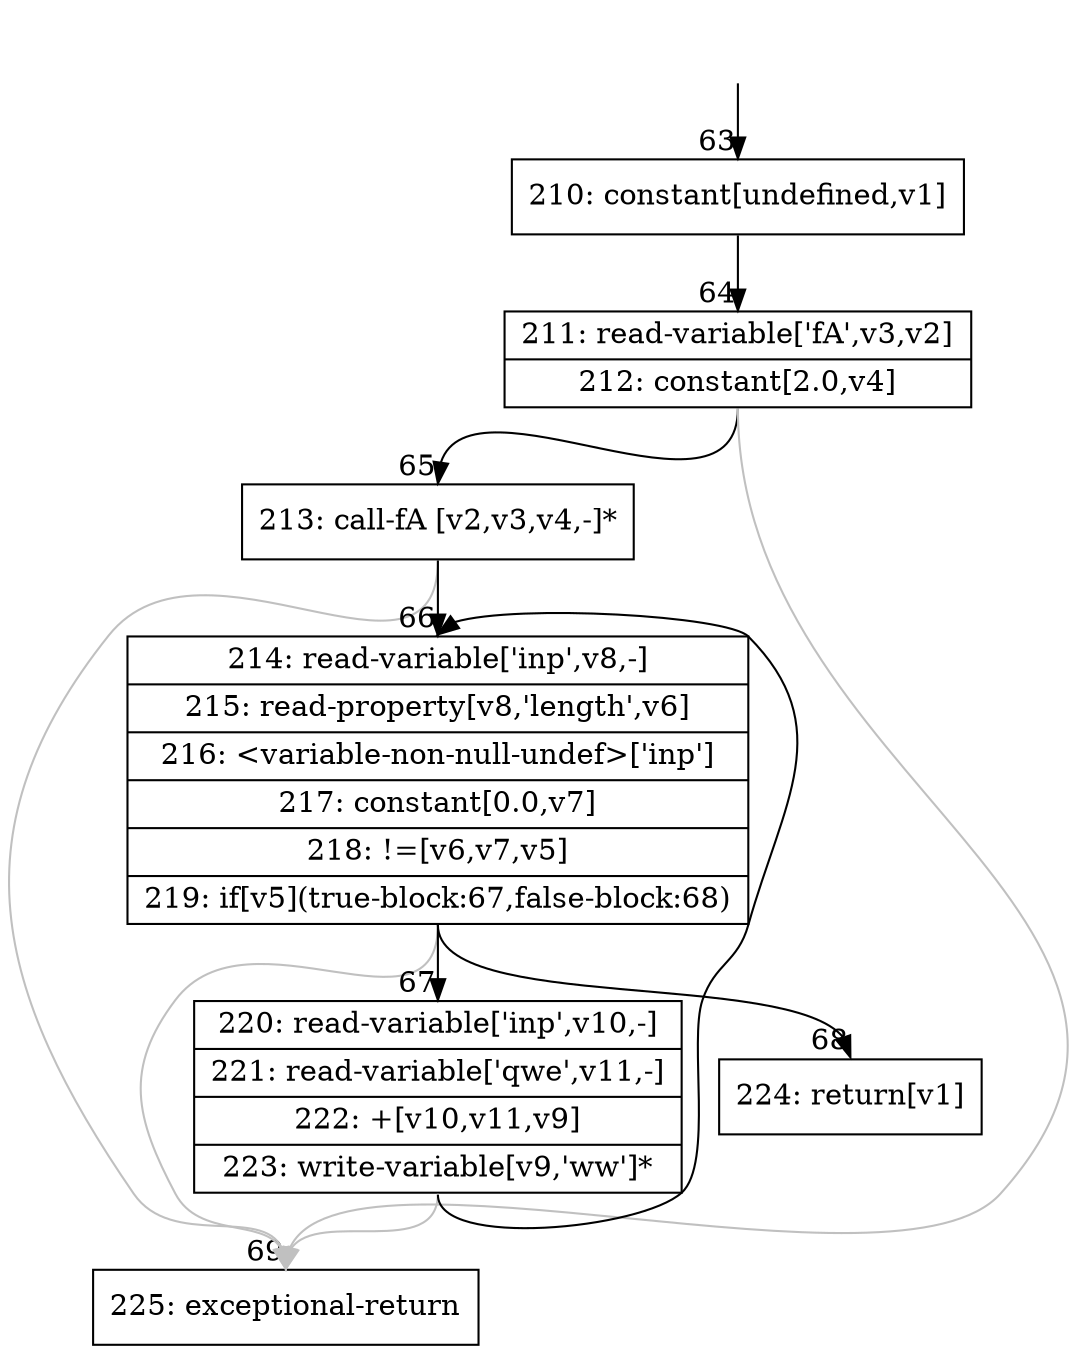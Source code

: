 digraph {
rankdir="TD"
BB_entry5[shape=none,label=""];
BB_entry5 -> BB63 [tailport=s, headport=n, headlabel="    63"]
BB63 [shape=record label="{210: constant[undefined,v1]}" ] 
BB63 -> BB64 [tailport=s, headport=n, headlabel="      64"]
BB64 [shape=record label="{211: read-variable['fA',v3,v2]|212: constant[2.0,v4]}" ] 
BB64 -> BB65 [tailport=s, headport=n, headlabel="      65"]
BB64 -> BB69 [tailport=s, headport=n, color=gray, headlabel="      69"]
BB65 [shape=record label="{213: call-fA [v2,v3,v4,-]*}" ] 
BB65 -> BB66 [tailport=s, headport=n, headlabel="      66"]
BB65 -> BB69 [tailport=s, headport=n, color=gray]
BB66 [shape=record label="{214: read-variable['inp',v8,-]|215: read-property[v8,'length',v6]|216: \<variable-non-null-undef\>['inp']|217: constant[0.0,v7]|218: !=[v6,v7,v5]|219: if[v5](true-block:67,false-block:68)}" ] 
BB66 -> BB67 [tailport=s, headport=n, headlabel="      67"]
BB66 -> BB68 [tailport=s, headport=n, headlabel="      68"]
BB66 -> BB69 [tailport=s, headport=n, color=gray]
BB67 [shape=record label="{220: read-variable['inp',v10,-]|221: read-variable['qwe',v11,-]|222: +[v10,v11,v9]|223: write-variable[v9,'ww']*}" ] 
BB67 -> BB66 [tailport=s, headport=n]
BB67 -> BB69 [tailport=s, headport=n, color=gray]
BB68 [shape=record label="{224: return[v1]}" ] 
BB69 [shape=record label="{225: exceptional-return}" ] 
//#$~ 114
}
